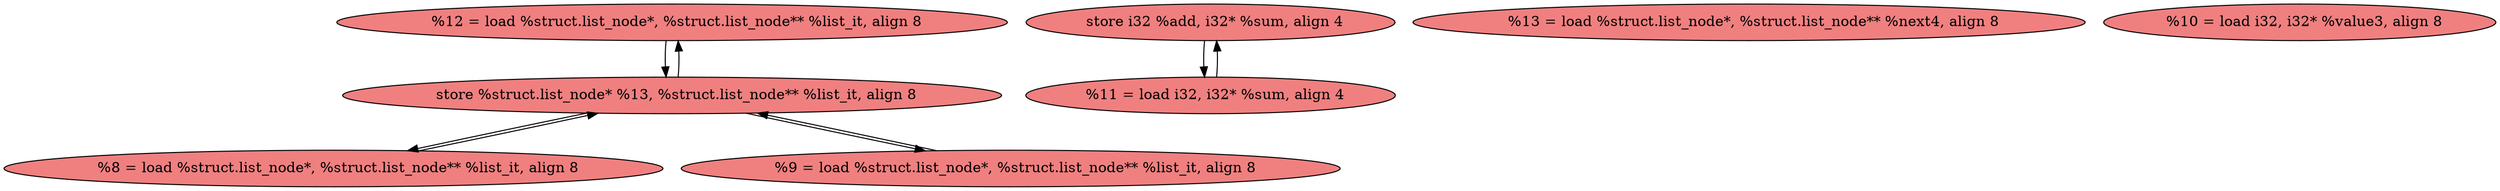 
digraph G {


node509 [fillcolor=lightcoral,label="  %12 = load %struct.list_node*, %struct.list_node** %list_it, align 8",shape=ellipse,style=filled ]
node508 [fillcolor=lightcoral,label="  store i32 %add, i32* %sum, align 4",shape=ellipse,style=filled ]
node503 [fillcolor=lightcoral,label="  %13 = load %struct.list_node*, %struct.list_node** %next4, align 8",shape=ellipse,style=filled ]
node502 [fillcolor=lightcoral,label="  store %struct.list_node* %13, %struct.list_node** %list_it, align 8",shape=ellipse,style=filled ]
node507 [fillcolor=lightcoral,label="  %11 = load i32, i32* %sum, align 4",shape=ellipse,style=filled ]
node504 [fillcolor=lightcoral,label="  %8 = load %struct.list_node*, %struct.list_node** %list_it, align 8",shape=ellipse,style=filled ]
node505 [fillcolor=lightcoral,label="  %10 = load i32, i32* %value3, align 8",shape=ellipse,style=filled ]
node506 [fillcolor=lightcoral,label="  %9 = load %struct.list_node*, %struct.list_node** %list_it, align 8",shape=ellipse,style=filled ]

node502->node509 [ ]
node509->node502 [ ]
node506->node502 [ ]
node502->node506 [ ]
node502->node504 [ ]
node508->node507 [ ]
node504->node502 [ ]
node507->node508 [ ]


}
